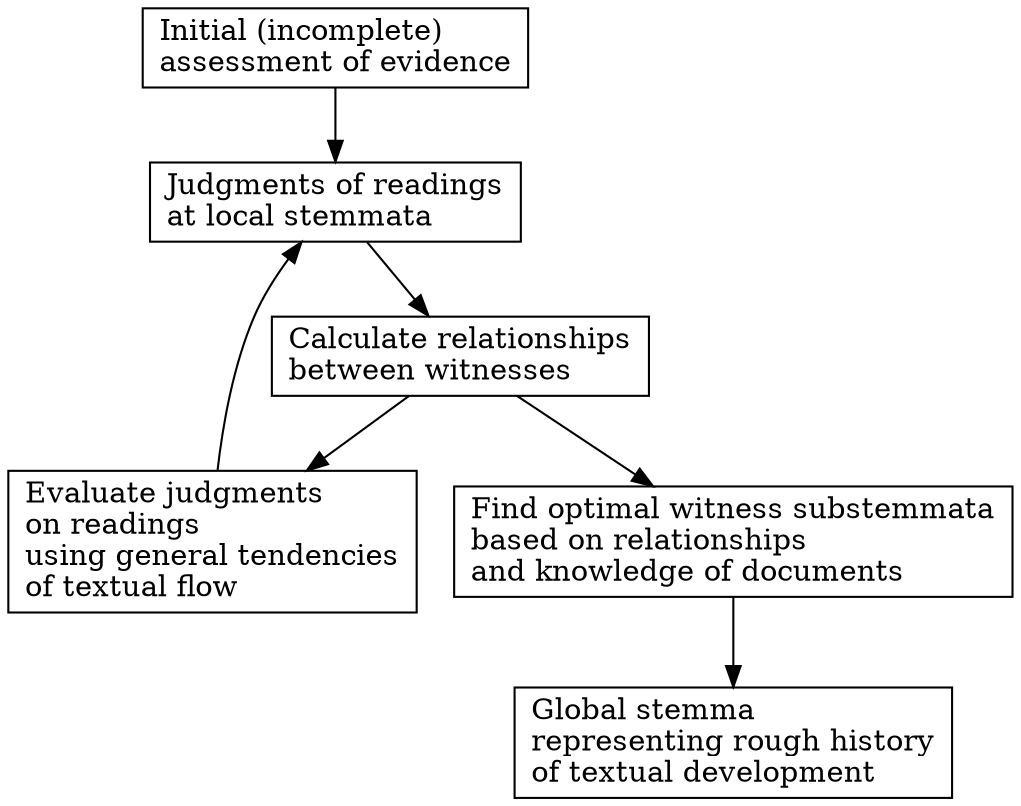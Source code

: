 digraph workflow {
	margin=0;
	node [shape=rectangle];
	initial_judgments [label="Initial (incomplete)\lassessment of evidence\l"];
	local_stemmata [label="Judgments of readings\lat local stemmata\l"];
	witnesses [label="Calculate relationships\lbetween witnesses\l"];
	textual_flow [label="Evaluate judgments\lon readings\lusing general tendencies\lof textual flow\l"];
	substemmata [label="Find optimal witness substemmata\lbased on relationships\land knowledge of documents\l"];
	global_stemma [label="Global stemma\lrepresenting rough history\lof textual development\l"];
	edge[splines=line];
	initial_judgments -> local_stemmata;
	edge[splines=curved];
	local_stemmata -> witnesses;
	witnesses -> textual_flow;
	textual_flow -> local_stemmata;
	edge[splines=line];
	witnesses -> substemmata;
	substemmata -> global_stemma;
}
